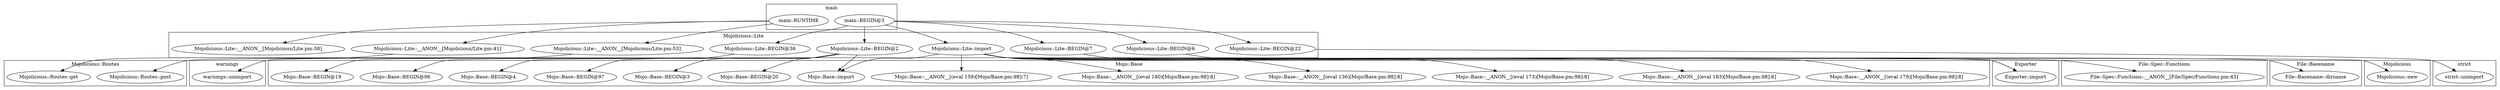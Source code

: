 digraph {
graph [overlap=false]
subgraph cluster_warnings {
	label="warnings";
	"warnings::unimport";
}
subgraph cluster_Mojolicious_Routes {
	label="Mojolicious::Routes";
	"Mojolicious::Routes::post";
	"Mojolicious::Routes::get";
}
subgraph cluster_strict {
	label="strict";
	"strict::unimport";
}
subgraph cluster_File_Spec_Functions {
	label="File::Spec::Functions";
	"File::Spec::Functions::__ANON__[File/Spec/Functions.pm:43]";
}
subgraph cluster_Exporter {
	label="Exporter";
	"Exporter::import";
}
subgraph cluster_File_Basename {
	label="File::Basename";
	"File::Basename::dirname";
}
subgraph cluster_Mojo_Base {
	label="Mojo::Base";
	"Mojo::Base::BEGIN@97";
	"Mojo::Base::BEGIN@4";
	"Mojo::Base::__ANON__[(eval 136)[Mojo/Base.pm:98]:8]";
	"Mojo::Base::__ANON__[(eval 180)[Mojo/Base.pm:98]:8]";
	"Mojo::Base::import";
	"Mojo::Base::BEGIN@3";
	"Mojo::Base::BEGIN@96";
	"Mojo::Base::__ANON__[(eval 159)[Mojo/Base.pm:98]:7]";
	"Mojo::Base::__ANON__[(eval 179)[Mojo/Base.pm:98]:8]";
	"Mojo::Base::__ANON__[(eval 183)[Mojo/Base.pm:98]:8]";
	"Mojo::Base::BEGIN@20";
	"Mojo::Base::BEGIN@19";
	"Mojo::Base::__ANON__[(eval 173)[Mojo/Base.pm:98]:8]";
}
subgraph cluster_main {
	label="main";
	"main::BEGIN@3";
	"main::RUNTIME";
}
subgraph cluster_Mojolicious_Lite {
	label="Mojolicious::Lite";
	"Mojolicious::Lite::__ANON__[Mojolicious/Lite.pm:41]";
	"Mojolicious::Lite::BEGIN@36";
	"Mojolicious::Lite::BEGIN@2";
	"Mojolicious::Lite::__ANON__[Mojolicious/Lite.pm:53]";
	"Mojolicious::Lite::__ANON__[Mojolicious/Lite.pm:38]";
	"Mojolicious::Lite::BEGIN@7";
	"Mojolicious::Lite::BEGIN@6";
	"Mojolicious::Lite::import";
	"Mojolicious::Lite::BEGIN@22";
}
subgraph cluster_Mojolicious {
	label="Mojolicious";
	"Mojolicious::new";
}
"Mojolicious::Lite::import" -> "Mojo::Base::__ANON__[(eval 136)[Mojo/Base.pm:98]:8]";
"Mojolicious::Lite::BEGIN@7" -> "Exporter::import";
"Mojolicious::Lite::BEGIN@6" -> "Exporter::import";
"Mojolicious::Lite::BEGIN@36" -> "warnings::unimport";
"Mojolicious::Lite::BEGIN@2" -> "Mojo::Base::BEGIN@20";
"main::BEGIN@3" -> "Mojolicious::Lite::BEGIN@7";
"Mojolicious::Lite::BEGIN@2" -> "Mojo::Base::BEGIN@96";
"Mojolicious::Lite::BEGIN@2" -> "Mojo::Base::BEGIN@19";
"main::RUNTIME" -> "Mojolicious::Lite::__ANON__[Mojolicious/Lite.pm:41]";
"main::RUNTIME" -> "Mojolicious::Lite::__ANON__[Mojolicious/Lite.pm:38]";
"main::BEGIN@3" -> "Mojolicious::Lite::BEGIN@6";
"main::BEGIN@3" -> "Mojolicious::Lite::BEGIN@22";
"Mojolicious::Lite::import" -> "Mojo::Base::__ANON__[(eval 179)[Mojo/Base.pm:98]:8]";
"main::BEGIN@3" -> "Mojolicious::Lite::BEGIN@2";
"Mojolicious::Lite::import" -> "File::Spec::Functions::__ANON__[File/Spec/Functions.pm:43]";
"Mojolicious::Lite::BEGIN@2" -> "Mojo::Base::BEGIN@4";
"Mojolicious::Lite::BEGIN@2" -> "Mojo::Base::import";
"Mojolicious::Lite::import" -> "Mojo::Base::import";
"Mojolicious::Lite::import" -> "File::Basename::dirname";
"main::BEGIN@3" -> "Mojolicious::Lite::import";
"Mojolicious::Lite::BEGIN@22" -> "strict::unimport";
"main::BEGIN@3" -> "Mojolicious::Lite::BEGIN@36";
"Mojolicious::Lite::import" -> "Mojolicious::new";
"Mojolicious::Lite::import" -> "Mojo::Base::__ANON__[(eval 180)[Mojo/Base.pm:98]:8]";
"Mojolicious::Lite::import" -> "Mojo::Base::__ANON__[(eval 173)[Mojo/Base.pm:98]:8]";
"Mojolicious::Lite::__ANON__[Mojolicious/Lite.pm:53]" -> "Mojolicious::Routes::post";
"Mojolicious::Lite::BEGIN@2" -> "Mojo::Base::BEGIN@97";
"main::RUNTIME" -> "Mojolicious::Lite::__ANON__[Mojolicious/Lite.pm:53]";
"Mojolicious::Lite::import" -> "Mojo::Base::__ANON__[(eval 159)[Mojo/Base.pm:98]:7]";
"Mojolicious::Lite::BEGIN@2" -> "Mojo::Base::BEGIN@3";
"Mojolicious::Lite::import" -> "Mojo::Base::__ANON__[(eval 183)[Mojo/Base.pm:98]:8]";
"Mojolicious::Lite::__ANON__[Mojolicious/Lite.pm:41]" -> "Mojolicious::Routes::get";
}

